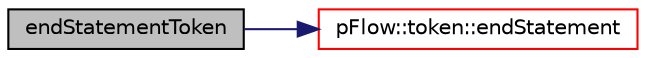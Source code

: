 digraph "endStatementToken"
{
 // LATEX_PDF_SIZE
  edge [fontname="Helvetica",fontsize="10",labelfontname="Helvetica",labelfontsize="10"];
  node [fontname="Helvetica",fontsize="10",shape=record];
  rankdir="LR";
  Node1 [label="endStatementToken",height=0.2,width=0.4,color="black", fillcolor="grey75", style="filled", fontcolor="black",tooltip=" "];
  Node1 -> Node2 [color="midnightblue",fontsize="10",style="solid",fontname="Helvetica"];
  Node2 [label="pFlow::token::endStatement",height=0.2,width=0.4,color="red", fillcolor="white", style="filled",URL="$classpFlow_1_1token.html#a2ab2c4908953710fe506be37fb59e828",tooltip=" "];
}

